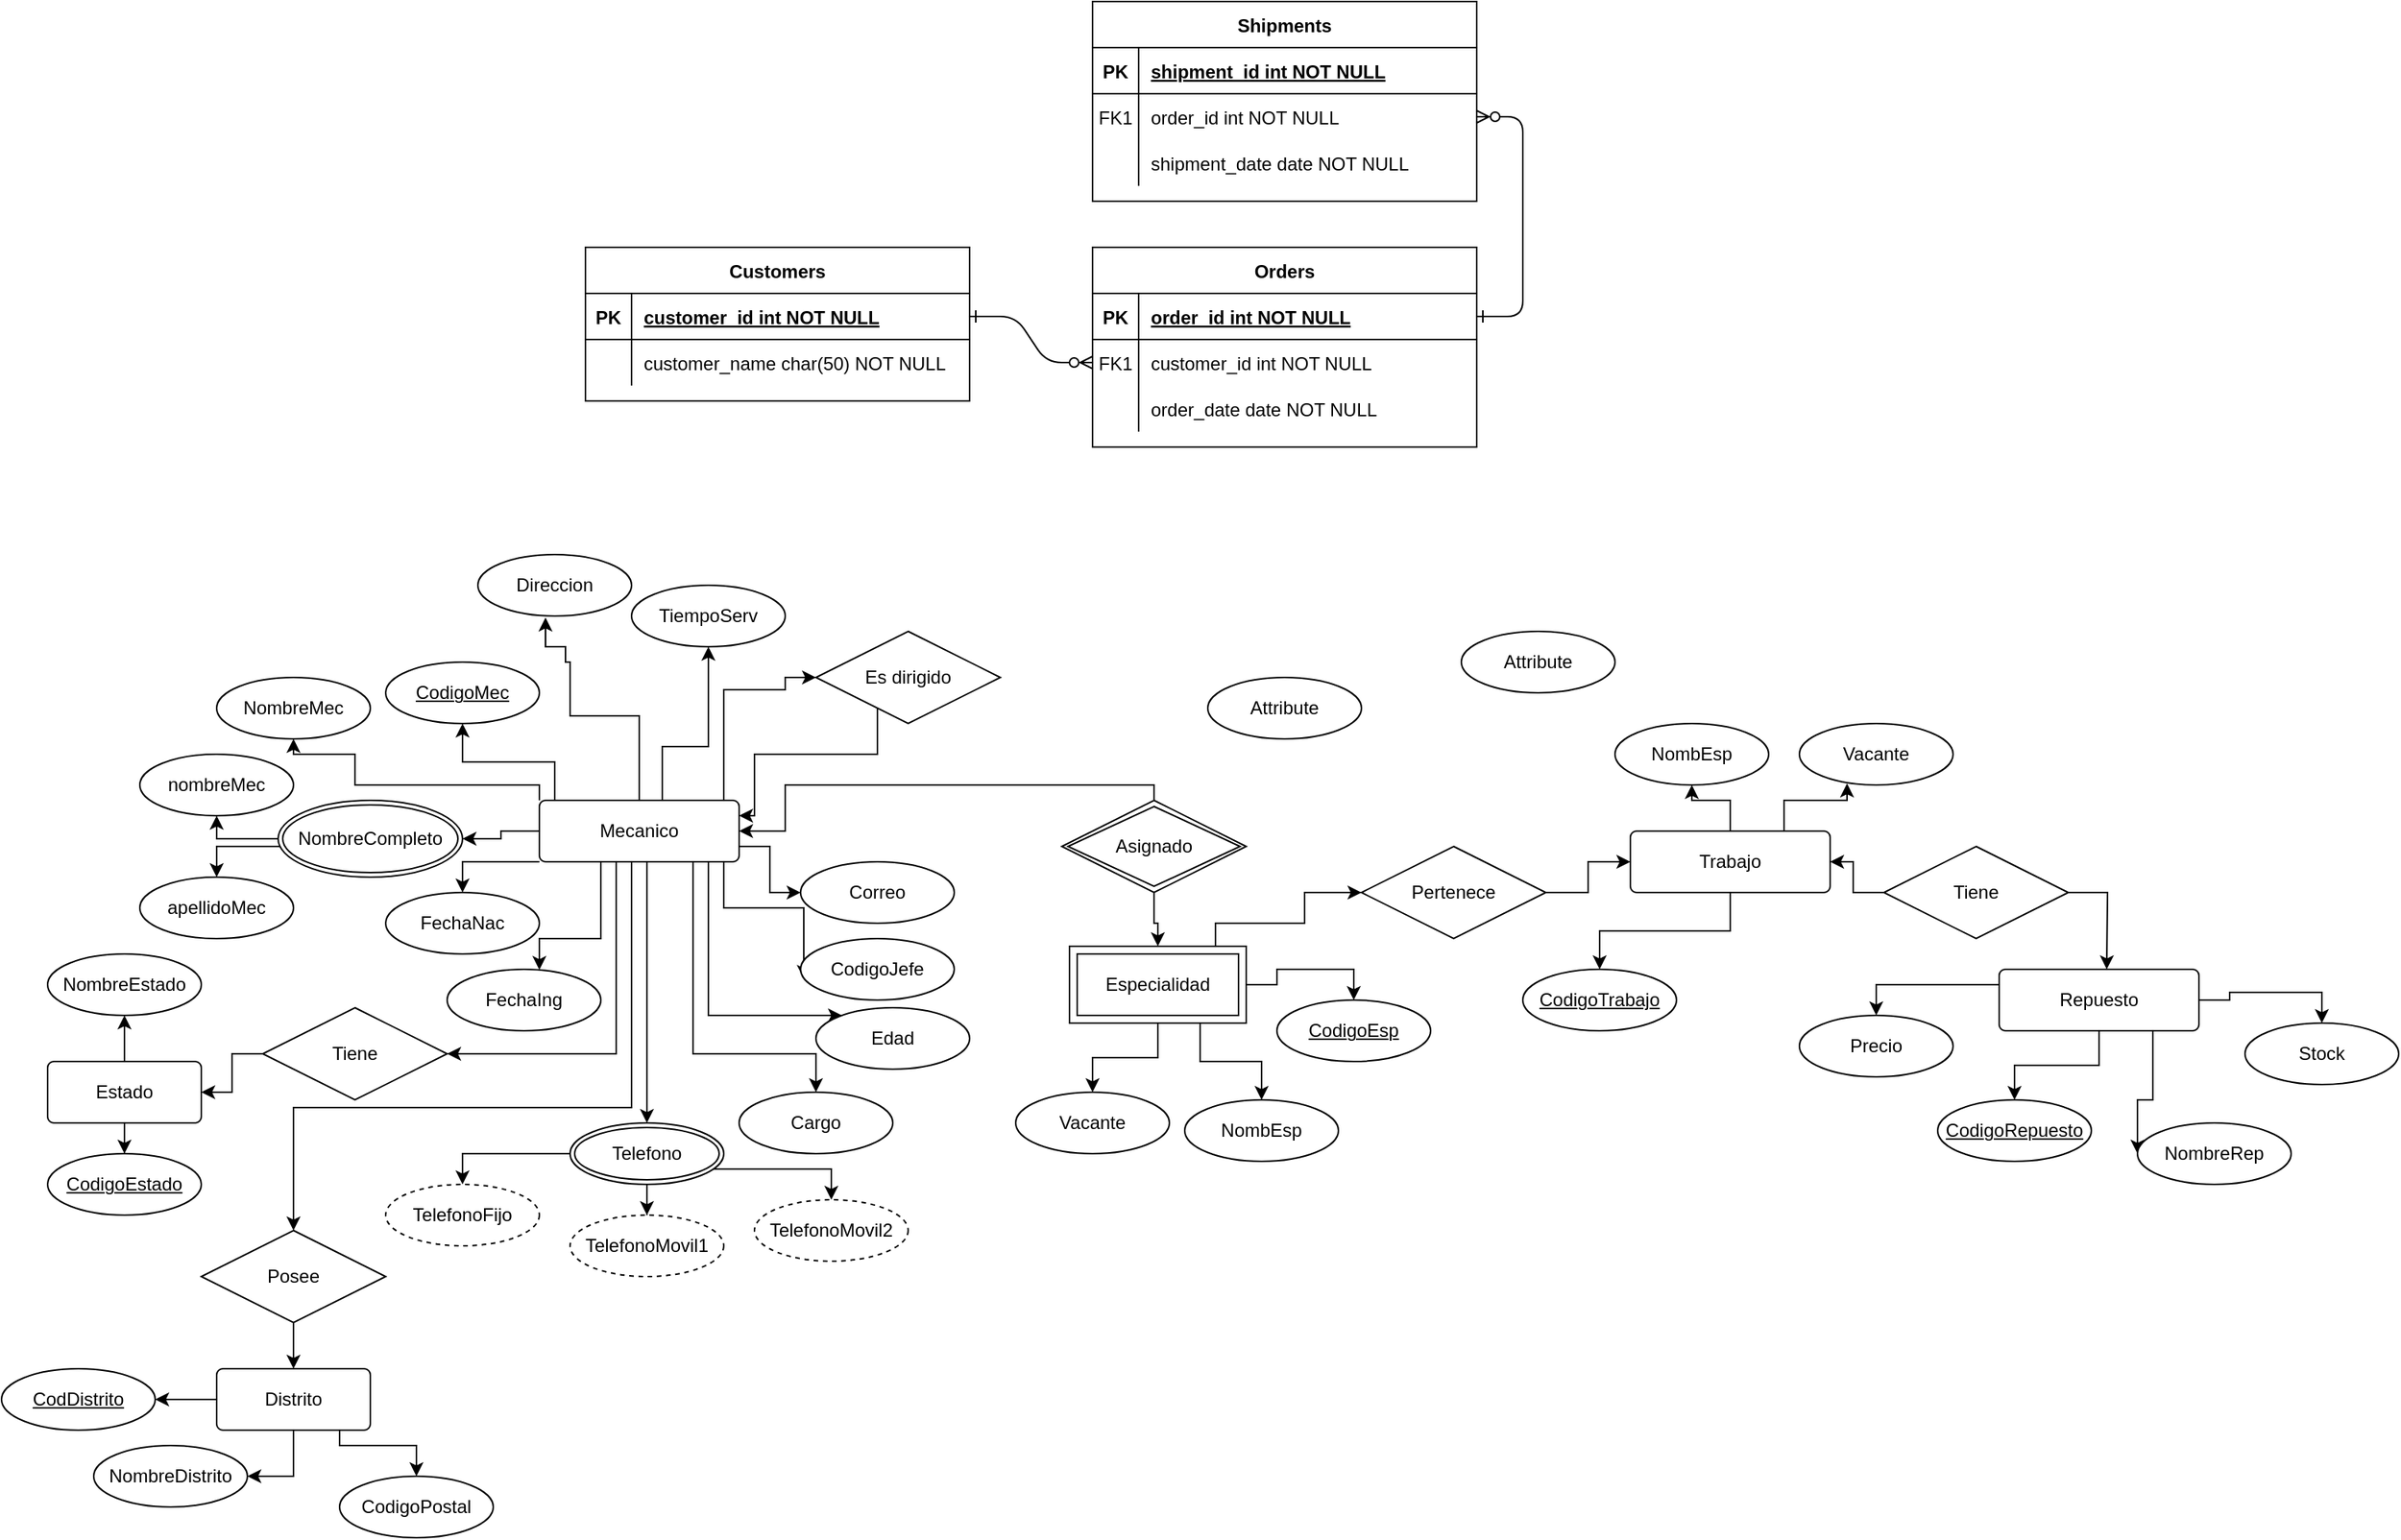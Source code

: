 <mxfile version="21.3.2" type="github">
  <diagram id="R2lEEEUBdFMjLlhIrx00" name="Page-1">
    <mxGraphModel dx="2284" dy="1922" grid="1" gridSize="10" guides="1" tooltips="1" connect="1" arrows="1" fold="1" page="1" pageScale="1" pageWidth="850" pageHeight="1100" math="0" shadow="0" extFonts="Permanent Marker^https://fonts.googleapis.com/css?family=Permanent+Marker">
      <root>
        <mxCell id="0" />
        <mxCell id="1" parent="0" />
        <mxCell id="C-vyLk0tnHw3VtMMgP7b-1" value="" style="edgeStyle=entityRelationEdgeStyle;endArrow=ERzeroToMany;startArrow=ERone;endFill=1;startFill=0;" parent="1" source="C-vyLk0tnHw3VtMMgP7b-24" target="C-vyLk0tnHw3VtMMgP7b-6" edge="1">
          <mxGeometry width="100" height="100" relative="1" as="geometry">
            <mxPoint x="340" y="720" as="sourcePoint" />
            <mxPoint x="440" y="620" as="targetPoint" />
          </mxGeometry>
        </mxCell>
        <mxCell id="C-vyLk0tnHw3VtMMgP7b-12" value="" style="edgeStyle=entityRelationEdgeStyle;endArrow=ERzeroToMany;startArrow=ERone;endFill=1;startFill=0;" parent="1" source="C-vyLk0tnHw3VtMMgP7b-3" target="C-vyLk0tnHw3VtMMgP7b-17" edge="1">
          <mxGeometry width="100" height="100" relative="1" as="geometry">
            <mxPoint x="400" y="180" as="sourcePoint" />
            <mxPoint x="460" y="205" as="targetPoint" />
          </mxGeometry>
        </mxCell>
        <mxCell id="C-vyLk0tnHw3VtMMgP7b-2" value="Orders" style="shape=table;startSize=30;container=1;collapsible=1;childLayout=tableLayout;fixedRows=1;rowLines=0;fontStyle=1;align=center;resizeLast=1;" parent="1" vertex="1">
          <mxGeometry x="450" y="120" width="250" height="130" as="geometry" />
        </mxCell>
        <mxCell id="C-vyLk0tnHw3VtMMgP7b-3" value="" style="shape=partialRectangle;collapsible=0;dropTarget=0;pointerEvents=0;fillColor=none;points=[[0,0.5],[1,0.5]];portConstraint=eastwest;top=0;left=0;right=0;bottom=1;" parent="C-vyLk0tnHw3VtMMgP7b-2" vertex="1">
          <mxGeometry y="30" width="250" height="30" as="geometry" />
        </mxCell>
        <mxCell id="C-vyLk0tnHw3VtMMgP7b-4" value="PK" style="shape=partialRectangle;overflow=hidden;connectable=0;fillColor=none;top=0;left=0;bottom=0;right=0;fontStyle=1;" parent="C-vyLk0tnHw3VtMMgP7b-3" vertex="1">
          <mxGeometry width="30" height="30" as="geometry" />
        </mxCell>
        <mxCell id="C-vyLk0tnHw3VtMMgP7b-5" value="order_id int NOT NULL " style="shape=partialRectangle;overflow=hidden;connectable=0;fillColor=none;top=0;left=0;bottom=0;right=0;align=left;spacingLeft=6;fontStyle=5;" parent="C-vyLk0tnHw3VtMMgP7b-3" vertex="1">
          <mxGeometry x="30" width="220" height="30" as="geometry" />
        </mxCell>
        <mxCell id="C-vyLk0tnHw3VtMMgP7b-6" value="" style="shape=partialRectangle;collapsible=0;dropTarget=0;pointerEvents=0;fillColor=none;points=[[0,0.5],[1,0.5]];portConstraint=eastwest;top=0;left=0;right=0;bottom=0;" parent="C-vyLk0tnHw3VtMMgP7b-2" vertex="1">
          <mxGeometry y="60" width="250" height="30" as="geometry" />
        </mxCell>
        <mxCell id="C-vyLk0tnHw3VtMMgP7b-7" value="FK1" style="shape=partialRectangle;overflow=hidden;connectable=0;fillColor=none;top=0;left=0;bottom=0;right=0;" parent="C-vyLk0tnHw3VtMMgP7b-6" vertex="1">
          <mxGeometry width="30" height="30" as="geometry" />
        </mxCell>
        <mxCell id="C-vyLk0tnHw3VtMMgP7b-8" value="customer_id int NOT NULL" style="shape=partialRectangle;overflow=hidden;connectable=0;fillColor=none;top=0;left=0;bottom=0;right=0;align=left;spacingLeft=6;" parent="C-vyLk0tnHw3VtMMgP7b-6" vertex="1">
          <mxGeometry x="30" width="220" height="30" as="geometry" />
        </mxCell>
        <mxCell id="C-vyLk0tnHw3VtMMgP7b-9" value="" style="shape=partialRectangle;collapsible=0;dropTarget=0;pointerEvents=0;fillColor=none;points=[[0,0.5],[1,0.5]];portConstraint=eastwest;top=0;left=0;right=0;bottom=0;" parent="C-vyLk0tnHw3VtMMgP7b-2" vertex="1">
          <mxGeometry y="90" width="250" height="30" as="geometry" />
        </mxCell>
        <mxCell id="C-vyLk0tnHw3VtMMgP7b-10" value="" style="shape=partialRectangle;overflow=hidden;connectable=0;fillColor=none;top=0;left=0;bottom=0;right=0;" parent="C-vyLk0tnHw3VtMMgP7b-9" vertex="1">
          <mxGeometry width="30" height="30" as="geometry" />
        </mxCell>
        <mxCell id="C-vyLk0tnHw3VtMMgP7b-11" value="order_date date NOT NULL" style="shape=partialRectangle;overflow=hidden;connectable=0;fillColor=none;top=0;left=0;bottom=0;right=0;align=left;spacingLeft=6;" parent="C-vyLk0tnHw3VtMMgP7b-9" vertex="1">
          <mxGeometry x="30" width="220" height="30" as="geometry" />
        </mxCell>
        <mxCell id="C-vyLk0tnHw3VtMMgP7b-13" value="Shipments" style="shape=table;startSize=30;container=1;collapsible=1;childLayout=tableLayout;fixedRows=1;rowLines=0;fontStyle=1;align=center;resizeLast=1;" parent="1" vertex="1">
          <mxGeometry x="450" y="-40" width="250" height="130" as="geometry" />
        </mxCell>
        <mxCell id="C-vyLk0tnHw3VtMMgP7b-14" value="" style="shape=partialRectangle;collapsible=0;dropTarget=0;pointerEvents=0;fillColor=none;points=[[0,0.5],[1,0.5]];portConstraint=eastwest;top=0;left=0;right=0;bottom=1;" parent="C-vyLk0tnHw3VtMMgP7b-13" vertex="1">
          <mxGeometry y="30" width="250" height="30" as="geometry" />
        </mxCell>
        <mxCell id="C-vyLk0tnHw3VtMMgP7b-15" value="PK" style="shape=partialRectangle;overflow=hidden;connectable=0;fillColor=none;top=0;left=0;bottom=0;right=0;fontStyle=1;" parent="C-vyLk0tnHw3VtMMgP7b-14" vertex="1">
          <mxGeometry width="30" height="30" as="geometry">
            <mxRectangle width="30" height="30" as="alternateBounds" />
          </mxGeometry>
        </mxCell>
        <mxCell id="C-vyLk0tnHw3VtMMgP7b-16" value="shipment_id int NOT NULL " style="shape=partialRectangle;overflow=hidden;connectable=0;fillColor=none;top=0;left=0;bottom=0;right=0;align=left;spacingLeft=6;fontStyle=5;" parent="C-vyLk0tnHw3VtMMgP7b-14" vertex="1">
          <mxGeometry x="30" width="220" height="30" as="geometry">
            <mxRectangle width="220" height="30" as="alternateBounds" />
          </mxGeometry>
        </mxCell>
        <mxCell id="C-vyLk0tnHw3VtMMgP7b-17" value="" style="shape=partialRectangle;collapsible=0;dropTarget=0;pointerEvents=0;fillColor=none;points=[[0,0.5],[1,0.5]];portConstraint=eastwest;top=0;left=0;right=0;bottom=0;" parent="C-vyLk0tnHw3VtMMgP7b-13" vertex="1">
          <mxGeometry y="60" width="250" height="30" as="geometry" />
        </mxCell>
        <mxCell id="C-vyLk0tnHw3VtMMgP7b-18" value="FK1" style="shape=partialRectangle;overflow=hidden;connectable=0;fillColor=none;top=0;left=0;bottom=0;right=0;" parent="C-vyLk0tnHw3VtMMgP7b-17" vertex="1">
          <mxGeometry width="30" height="30" as="geometry">
            <mxRectangle width="30" height="30" as="alternateBounds" />
          </mxGeometry>
        </mxCell>
        <mxCell id="C-vyLk0tnHw3VtMMgP7b-19" value="order_id int NOT NULL" style="shape=partialRectangle;overflow=hidden;connectable=0;fillColor=none;top=0;left=0;bottom=0;right=0;align=left;spacingLeft=6;" parent="C-vyLk0tnHw3VtMMgP7b-17" vertex="1">
          <mxGeometry x="30" width="220" height="30" as="geometry">
            <mxRectangle width="220" height="30" as="alternateBounds" />
          </mxGeometry>
        </mxCell>
        <mxCell id="C-vyLk0tnHw3VtMMgP7b-20" value="" style="shape=partialRectangle;collapsible=0;dropTarget=0;pointerEvents=0;fillColor=none;points=[[0,0.5],[1,0.5]];portConstraint=eastwest;top=0;left=0;right=0;bottom=0;" parent="C-vyLk0tnHw3VtMMgP7b-13" vertex="1">
          <mxGeometry y="90" width="250" height="30" as="geometry" />
        </mxCell>
        <mxCell id="C-vyLk0tnHw3VtMMgP7b-21" value="" style="shape=partialRectangle;overflow=hidden;connectable=0;fillColor=none;top=0;left=0;bottom=0;right=0;" parent="C-vyLk0tnHw3VtMMgP7b-20" vertex="1">
          <mxGeometry width="30" height="30" as="geometry">
            <mxRectangle width="30" height="30" as="alternateBounds" />
          </mxGeometry>
        </mxCell>
        <mxCell id="C-vyLk0tnHw3VtMMgP7b-22" value="shipment_date date NOT NULL" style="shape=partialRectangle;overflow=hidden;connectable=0;fillColor=none;top=0;left=0;bottom=0;right=0;align=left;spacingLeft=6;" parent="C-vyLk0tnHw3VtMMgP7b-20" vertex="1">
          <mxGeometry x="30" width="220" height="30" as="geometry">
            <mxRectangle width="220" height="30" as="alternateBounds" />
          </mxGeometry>
        </mxCell>
        <mxCell id="C-vyLk0tnHw3VtMMgP7b-23" value="Customers" style="shape=table;startSize=30;container=1;collapsible=1;childLayout=tableLayout;fixedRows=1;rowLines=0;fontStyle=1;align=center;resizeLast=1;" parent="1" vertex="1">
          <mxGeometry x="120" y="120" width="250" height="100" as="geometry" />
        </mxCell>
        <mxCell id="C-vyLk0tnHw3VtMMgP7b-24" value="" style="shape=partialRectangle;collapsible=0;dropTarget=0;pointerEvents=0;fillColor=none;points=[[0,0.5],[1,0.5]];portConstraint=eastwest;top=0;left=0;right=0;bottom=1;" parent="C-vyLk0tnHw3VtMMgP7b-23" vertex="1">
          <mxGeometry y="30" width="250" height="30" as="geometry" />
        </mxCell>
        <mxCell id="C-vyLk0tnHw3VtMMgP7b-25" value="PK" style="shape=partialRectangle;overflow=hidden;connectable=0;fillColor=none;top=0;left=0;bottom=0;right=0;fontStyle=1;" parent="C-vyLk0tnHw3VtMMgP7b-24" vertex="1">
          <mxGeometry width="30" height="30" as="geometry" />
        </mxCell>
        <mxCell id="C-vyLk0tnHw3VtMMgP7b-26" value="customer_id int NOT NULL " style="shape=partialRectangle;overflow=hidden;connectable=0;fillColor=none;top=0;left=0;bottom=0;right=0;align=left;spacingLeft=6;fontStyle=5;" parent="C-vyLk0tnHw3VtMMgP7b-24" vertex="1">
          <mxGeometry x="30" width="220" height="30" as="geometry" />
        </mxCell>
        <mxCell id="C-vyLk0tnHw3VtMMgP7b-27" value="" style="shape=partialRectangle;collapsible=0;dropTarget=0;pointerEvents=0;fillColor=none;points=[[0,0.5],[1,0.5]];portConstraint=eastwest;top=0;left=0;right=0;bottom=0;" parent="C-vyLk0tnHw3VtMMgP7b-23" vertex="1">
          <mxGeometry y="60" width="250" height="30" as="geometry" />
        </mxCell>
        <mxCell id="C-vyLk0tnHw3VtMMgP7b-28" value="" style="shape=partialRectangle;overflow=hidden;connectable=0;fillColor=none;top=0;left=0;bottom=0;right=0;" parent="C-vyLk0tnHw3VtMMgP7b-27" vertex="1">
          <mxGeometry width="30" height="30" as="geometry" />
        </mxCell>
        <mxCell id="C-vyLk0tnHw3VtMMgP7b-29" value="customer_name char(50) NOT NULL" style="shape=partialRectangle;overflow=hidden;connectable=0;fillColor=none;top=0;left=0;bottom=0;right=0;align=left;spacingLeft=6;" parent="C-vyLk0tnHw3VtMMgP7b-27" vertex="1">
          <mxGeometry x="30" width="220" height="30" as="geometry" />
        </mxCell>
        <mxCell id="M8MyPjT-8VXEiouBS-rW-5" style="edgeStyle=orthogonalEdgeStyle;rounded=0;orthogonalLoop=1;jettySize=auto;html=1;entryX=0.5;entryY=1;entryDx=0;entryDy=0;" edge="1" parent="1" source="M8MyPjT-8VXEiouBS-rW-1" target="M8MyPjT-8VXEiouBS-rW-3">
          <mxGeometry relative="1" as="geometry">
            <Array as="points">
              <mxPoint x="100" y="455" />
              <mxPoint x="40" y="455" />
            </Array>
          </mxGeometry>
        </mxCell>
        <mxCell id="M8MyPjT-8VXEiouBS-rW-6" style="edgeStyle=orthogonalEdgeStyle;rounded=0;orthogonalLoop=1;jettySize=auto;html=1;entryX=0.5;entryY=1;entryDx=0;entryDy=0;" edge="1" parent="1" source="M8MyPjT-8VXEiouBS-rW-1" target="M8MyPjT-8VXEiouBS-rW-2">
          <mxGeometry relative="1" as="geometry">
            <Array as="points">
              <mxPoint x="90" y="470" />
              <mxPoint x="-30" y="470" />
              <mxPoint x="-30" y="450" />
              <mxPoint x="-70" y="450" />
            </Array>
          </mxGeometry>
        </mxCell>
        <mxCell id="M8MyPjT-8VXEiouBS-rW-24" style="edgeStyle=orthogonalEdgeStyle;rounded=0;orthogonalLoop=1;jettySize=auto;html=1;entryX=1;entryY=0.5;entryDx=0;entryDy=0;" edge="1" parent="1" source="M8MyPjT-8VXEiouBS-rW-1" target="M8MyPjT-8VXEiouBS-rW-18">
          <mxGeometry relative="1" as="geometry" />
        </mxCell>
        <mxCell id="M8MyPjT-8VXEiouBS-rW-25" style="edgeStyle=orthogonalEdgeStyle;rounded=0;orthogonalLoop=1;jettySize=auto;html=1;entryX=0.5;entryY=0;entryDx=0;entryDy=0;" edge="1" parent="1" source="M8MyPjT-8VXEiouBS-rW-1" target="M8MyPjT-8VXEiouBS-rW-8">
          <mxGeometry relative="1" as="geometry">
            <Array as="points">
              <mxPoint x="40" y="520" />
            </Array>
          </mxGeometry>
        </mxCell>
        <mxCell id="M8MyPjT-8VXEiouBS-rW-33" style="edgeStyle=orthogonalEdgeStyle;rounded=0;orthogonalLoop=1;jettySize=auto;html=1;" edge="1" parent="1" source="M8MyPjT-8VXEiouBS-rW-1" target="M8MyPjT-8VXEiouBS-rW-26">
          <mxGeometry relative="1" as="geometry">
            <Array as="points">
              <mxPoint x="160" y="560" />
              <mxPoint x="160" y="560" />
            </Array>
          </mxGeometry>
        </mxCell>
        <mxCell id="M8MyPjT-8VXEiouBS-rW-34" style="edgeStyle=orthogonalEdgeStyle;rounded=0;orthogonalLoop=1;jettySize=auto;html=1;" edge="1" parent="1" source="M8MyPjT-8VXEiouBS-rW-1" target="M8MyPjT-8VXEiouBS-rW-9">
          <mxGeometry relative="1" as="geometry">
            <Array as="points">
              <mxPoint x="130" y="570" />
              <mxPoint x="90" y="570" />
            </Array>
          </mxGeometry>
        </mxCell>
        <mxCell id="M8MyPjT-8VXEiouBS-rW-35" style="edgeStyle=orthogonalEdgeStyle;rounded=0;orthogonalLoop=1;jettySize=auto;html=1;" edge="1" parent="1" source="M8MyPjT-8VXEiouBS-rW-1" target="M8MyPjT-8VXEiouBS-rW-11">
          <mxGeometry relative="1" as="geometry">
            <Array as="points">
              <mxPoint x="190" y="645" />
            </Array>
          </mxGeometry>
        </mxCell>
        <mxCell id="M8MyPjT-8VXEiouBS-rW-36" style="edgeStyle=orthogonalEdgeStyle;rounded=0;orthogonalLoop=1;jettySize=auto;html=1;entryX=0.44;entryY=1.025;entryDx=0;entryDy=0;entryPerimeter=0;" edge="1" parent="1" source="M8MyPjT-8VXEiouBS-rW-1" target="M8MyPjT-8VXEiouBS-rW-12">
          <mxGeometry relative="1" as="geometry">
            <mxPoint x="107" y="410" as="targetPoint" />
            <Array as="points">
              <mxPoint x="155" y="425" />
              <mxPoint x="110" y="425" />
              <mxPoint x="110" y="390" />
              <mxPoint x="107" y="390" />
              <mxPoint x="107" y="380" />
              <mxPoint x="94" y="380" />
            </Array>
          </mxGeometry>
        </mxCell>
        <mxCell id="M8MyPjT-8VXEiouBS-rW-37" style="edgeStyle=orthogonalEdgeStyle;rounded=0;orthogonalLoop=1;jettySize=auto;html=1;entryX=0;entryY=0.5;entryDx=0;entryDy=0;" edge="1" parent="1" source="M8MyPjT-8VXEiouBS-rW-1" target="M8MyPjT-8VXEiouBS-rW-17">
          <mxGeometry relative="1" as="geometry">
            <Array as="points">
              <mxPoint x="240" y="510" />
              <mxPoint x="240" y="540" />
            </Array>
          </mxGeometry>
        </mxCell>
        <mxCell id="M8MyPjT-8VXEiouBS-rW-38" style="edgeStyle=orthogonalEdgeStyle;rounded=0;orthogonalLoop=1;jettySize=auto;html=1;" edge="1" parent="1" source="M8MyPjT-8VXEiouBS-rW-1" target="M8MyPjT-8VXEiouBS-rW-13">
          <mxGeometry relative="1" as="geometry">
            <Array as="points">
              <mxPoint x="170" y="445" />
              <mxPoint x="200" y="445" />
            </Array>
          </mxGeometry>
        </mxCell>
        <mxCell id="M8MyPjT-8VXEiouBS-rW-39" style="edgeStyle=orthogonalEdgeStyle;rounded=0;orthogonalLoop=1;jettySize=auto;html=1;entryX=0.021;entryY=0.657;entryDx=0;entryDy=0;entryPerimeter=0;" edge="1" parent="1" source="M8MyPjT-8VXEiouBS-rW-1" target="M8MyPjT-8VXEiouBS-rW-14">
          <mxGeometry relative="1" as="geometry">
            <Array as="points">
              <mxPoint x="210" y="550" />
              <mxPoint x="262" y="550" />
            </Array>
          </mxGeometry>
        </mxCell>
        <mxCell id="M8MyPjT-8VXEiouBS-rW-40" style="edgeStyle=orthogonalEdgeStyle;rounded=0;orthogonalLoop=1;jettySize=auto;html=1;" edge="1" parent="1" source="M8MyPjT-8VXEiouBS-rW-1" target="M8MyPjT-8VXEiouBS-rW-10">
          <mxGeometry relative="1" as="geometry">
            <Array as="points">
              <mxPoint x="200" y="620" />
            </Array>
          </mxGeometry>
        </mxCell>
        <mxCell id="M8MyPjT-8VXEiouBS-rW-42" style="edgeStyle=orthogonalEdgeStyle;rounded=0;orthogonalLoop=1;jettySize=auto;html=1;entryX=1;entryY=0.5;entryDx=0;entryDy=0;" edge="1" parent="1" source="M8MyPjT-8VXEiouBS-rW-1" target="M8MyPjT-8VXEiouBS-rW-49">
          <mxGeometry relative="1" as="geometry">
            <mxPoint x="10" y="645" as="targetPoint" />
            <Array as="points">
              <mxPoint x="140" y="645" />
            </Array>
          </mxGeometry>
        </mxCell>
        <mxCell id="M8MyPjT-8VXEiouBS-rW-51" style="edgeStyle=orthogonalEdgeStyle;rounded=0;orthogonalLoop=1;jettySize=auto;html=1;" edge="1" parent="1" source="M8MyPjT-8VXEiouBS-rW-1" target="M8MyPjT-8VXEiouBS-rW-50">
          <mxGeometry relative="1" as="geometry">
            <Array as="points">
              <mxPoint x="150" y="680" />
              <mxPoint x="-70" y="680" />
            </Array>
          </mxGeometry>
        </mxCell>
        <mxCell id="M8MyPjT-8VXEiouBS-rW-61" style="edgeStyle=orthogonalEdgeStyle;rounded=0;orthogonalLoop=1;jettySize=auto;html=1;entryX=0;entryY=0.5;entryDx=0;entryDy=0;" edge="1" parent="1" source="M8MyPjT-8VXEiouBS-rW-1" target="M8MyPjT-8VXEiouBS-rW-60">
          <mxGeometry relative="1" as="geometry">
            <Array as="points">
              <mxPoint x="210" y="408" />
              <mxPoint x="250" y="408" />
            </Array>
          </mxGeometry>
        </mxCell>
        <mxCell id="M8MyPjT-8VXEiouBS-rW-1" value="Mecanico" style="rounded=1;arcSize=10;whiteSpace=wrap;html=1;align=center;" vertex="1" parent="1">
          <mxGeometry x="90" y="480" width="130" height="40" as="geometry" />
        </mxCell>
        <mxCell id="M8MyPjT-8VXEiouBS-rW-2" value="NombreMec" style="ellipse;whiteSpace=wrap;html=1;align=center;" vertex="1" parent="1">
          <mxGeometry x="-120" y="400" width="100" height="40" as="geometry" />
        </mxCell>
        <mxCell id="M8MyPjT-8VXEiouBS-rW-3" value="CodigoMec" style="ellipse;whiteSpace=wrap;html=1;align=center;fontStyle=4;" vertex="1" parent="1">
          <mxGeometry x="-10" y="390" width="100" height="40" as="geometry" />
        </mxCell>
        <mxCell id="M8MyPjT-8VXEiouBS-rW-7" value="nombreMec" style="ellipse;whiteSpace=wrap;html=1;align=center;" vertex="1" parent="1">
          <mxGeometry x="-170" y="450" width="100" height="40" as="geometry" />
        </mxCell>
        <mxCell id="M8MyPjT-8VXEiouBS-rW-8" value="FechaNac" style="ellipse;whiteSpace=wrap;html=1;align=center;" vertex="1" parent="1">
          <mxGeometry x="-10" y="540" width="100" height="40" as="geometry" />
        </mxCell>
        <mxCell id="M8MyPjT-8VXEiouBS-rW-9" value="FechaIng" style="ellipse;whiteSpace=wrap;html=1;align=center;" vertex="1" parent="1">
          <mxGeometry x="30" y="590" width="100" height="40" as="geometry" />
        </mxCell>
        <mxCell id="M8MyPjT-8VXEiouBS-rW-10" value="Edad" style="ellipse;whiteSpace=wrap;html=1;align=center;" vertex="1" parent="1">
          <mxGeometry x="270" y="615" width="100" height="40" as="geometry" />
        </mxCell>
        <mxCell id="M8MyPjT-8VXEiouBS-rW-11" value="Cargo" style="ellipse;whiteSpace=wrap;html=1;align=center;" vertex="1" parent="1">
          <mxGeometry x="220" y="670" width="100" height="40" as="geometry" />
        </mxCell>
        <mxCell id="M8MyPjT-8VXEiouBS-rW-12" value="Direccion" style="ellipse;whiteSpace=wrap;html=1;align=center;" vertex="1" parent="1">
          <mxGeometry x="50" y="320" width="100" height="40" as="geometry" />
        </mxCell>
        <mxCell id="M8MyPjT-8VXEiouBS-rW-13" value="TiempoServ" style="ellipse;whiteSpace=wrap;html=1;align=center;" vertex="1" parent="1">
          <mxGeometry x="150" y="340" width="100" height="40" as="geometry" />
        </mxCell>
        <mxCell id="M8MyPjT-8VXEiouBS-rW-14" value="CodigoJefe" style="ellipse;whiteSpace=wrap;html=1;align=center;" vertex="1" parent="1">
          <mxGeometry x="260" y="570" width="100" height="40" as="geometry" />
        </mxCell>
        <mxCell id="M8MyPjT-8VXEiouBS-rW-15" value="Attribute" style="ellipse;whiteSpace=wrap;html=1;align=center;" vertex="1" parent="1">
          <mxGeometry x="690" y="370" width="100" height="40" as="geometry" />
        </mxCell>
        <mxCell id="M8MyPjT-8VXEiouBS-rW-16" value="Attribute" style="ellipse;whiteSpace=wrap;html=1;align=center;" vertex="1" parent="1">
          <mxGeometry x="525" y="400" width="100" height="40" as="geometry" />
        </mxCell>
        <mxCell id="M8MyPjT-8VXEiouBS-rW-17" value="Correo" style="ellipse;whiteSpace=wrap;html=1;align=center;" vertex="1" parent="1">
          <mxGeometry x="260" y="520" width="100" height="40" as="geometry" />
        </mxCell>
        <mxCell id="M8MyPjT-8VXEiouBS-rW-20" style="edgeStyle=orthogonalEdgeStyle;rounded=0;orthogonalLoop=1;jettySize=auto;html=1;entryX=0.5;entryY=1;entryDx=0;entryDy=0;" edge="1" parent="1" source="M8MyPjT-8VXEiouBS-rW-18" target="M8MyPjT-8VXEiouBS-rW-7">
          <mxGeometry relative="1" as="geometry">
            <Array as="points">
              <mxPoint x="-120" y="505" />
            </Array>
          </mxGeometry>
        </mxCell>
        <mxCell id="M8MyPjT-8VXEiouBS-rW-21" style="edgeStyle=orthogonalEdgeStyle;rounded=0;orthogonalLoop=1;jettySize=auto;html=1;entryX=0.5;entryY=0;entryDx=0;entryDy=0;" edge="1" parent="1" source="M8MyPjT-8VXEiouBS-rW-18" target="M8MyPjT-8VXEiouBS-rW-19">
          <mxGeometry relative="1" as="geometry">
            <Array as="points">
              <mxPoint x="-120" y="510" />
            </Array>
          </mxGeometry>
        </mxCell>
        <mxCell id="M8MyPjT-8VXEiouBS-rW-18" value="NombreCompleto" style="ellipse;shape=doubleEllipse;margin=3;whiteSpace=wrap;html=1;align=center;" vertex="1" parent="1">
          <mxGeometry x="-80" y="480" width="120" height="50" as="geometry" />
        </mxCell>
        <mxCell id="M8MyPjT-8VXEiouBS-rW-19" value="apellidoMec" style="ellipse;whiteSpace=wrap;html=1;align=center;" vertex="1" parent="1">
          <mxGeometry x="-170" y="530" width="100" height="40" as="geometry" />
        </mxCell>
        <mxCell id="M8MyPjT-8VXEiouBS-rW-30" style="edgeStyle=orthogonalEdgeStyle;rounded=0;orthogonalLoop=1;jettySize=auto;html=1;entryX=0.5;entryY=0;entryDx=0;entryDy=0;" edge="1" parent="1" source="M8MyPjT-8VXEiouBS-rW-26" target="M8MyPjT-8VXEiouBS-rW-27">
          <mxGeometry relative="1" as="geometry" />
        </mxCell>
        <mxCell id="M8MyPjT-8VXEiouBS-rW-31" style="edgeStyle=orthogonalEdgeStyle;rounded=0;orthogonalLoop=1;jettySize=auto;html=1;" edge="1" parent="1" source="M8MyPjT-8VXEiouBS-rW-26" target="M8MyPjT-8VXEiouBS-rW-28">
          <mxGeometry relative="1" as="geometry" />
        </mxCell>
        <mxCell id="M8MyPjT-8VXEiouBS-rW-32" style="edgeStyle=orthogonalEdgeStyle;rounded=0;orthogonalLoop=1;jettySize=auto;html=1;" edge="1" parent="1" source="M8MyPjT-8VXEiouBS-rW-26" target="M8MyPjT-8VXEiouBS-rW-29">
          <mxGeometry relative="1" as="geometry">
            <Array as="points">
              <mxPoint x="280" y="720" />
            </Array>
          </mxGeometry>
        </mxCell>
        <mxCell id="M8MyPjT-8VXEiouBS-rW-26" value="Telefono" style="ellipse;shape=doubleEllipse;margin=3;whiteSpace=wrap;html=1;align=center;" vertex="1" parent="1">
          <mxGeometry x="110" y="690" width="100" height="40" as="geometry" />
        </mxCell>
        <mxCell id="M8MyPjT-8VXEiouBS-rW-27" value="TelefonoFijo" style="ellipse;whiteSpace=wrap;html=1;align=center;dashed=1;" vertex="1" parent="1">
          <mxGeometry x="-10" y="730" width="100" height="40" as="geometry" />
        </mxCell>
        <mxCell id="M8MyPjT-8VXEiouBS-rW-28" value="TelefonoMovil1" style="ellipse;whiteSpace=wrap;html=1;align=center;dashed=1;" vertex="1" parent="1">
          <mxGeometry x="110" y="750" width="100" height="40" as="geometry" />
        </mxCell>
        <mxCell id="M8MyPjT-8VXEiouBS-rW-29" value="TelefonoMovil2" style="ellipse;whiteSpace=wrap;html=1;align=center;dashed=1;" vertex="1" parent="1">
          <mxGeometry x="230" y="740" width="100" height="40" as="geometry" />
        </mxCell>
        <mxCell id="M8MyPjT-8VXEiouBS-rW-46" style="edgeStyle=orthogonalEdgeStyle;rounded=0;orthogonalLoop=1;jettySize=auto;html=1;exitX=0;exitY=0.5;exitDx=0;exitDy=0;" edge="1" parent="1" source="M8MyPjT-8VXEiouBS-rW-49" target="M8MyPjT-8VXEiouBS-rW-43">
          <mxGeometry relative="1" as="geometry">
            <mxPoint x="-80" y="645" as="sourcePoint" />
          </mxGeometry>
        </mxCell>
        <mxCell id="M8MyPjT-8VXEiouBS-rW-45" style="edgeStyle=orthogonalEdgeStyle;rounded=0;orthogonalLoop=1;jettySize=auto;html=1;" edge="1" parent="1" source="M8MyPjT-8VXEiouBS-rW-43" target="M8MyPjT-8VXEiouBS-rW-44">
          <mxGeometry relative="1" as="geometry" />
        </mxCell>
        <mxCell id="M8MyPjT-8VXEiouBS-rW-48" style="edgeStyle=orthogonalEdgeStyle;rounded=0;orthogonalLoop=1;jettySize=auto;html=1;" edge="1" parent="1" source="M8MyPjT-8VXEiouBS-rW-43" target="M8MyPjT-8VXEiouBS-rW-47">
          <mxGeometry relative="1" as="geometry" />
        </mxCell>
        <mxCell id="M8MyPjT-8VXEiouBS-rW-43" value="Estado" style="rounded=1;arcSize=10;whiteSpace=wrap;html=1;align=center;" vertex="1" parent="1">
          <mxGeometry x="-230" y="650" width="100" height="40" as="geometry" />
        </mxCell>
        <mxCell id="M8MyPjT-8VXEiouBS-rW-44" value="CodigoEstado" style="ellipse;whiteSpace=wrap;html=1;align=center;fontStyle=4;" vertex="1" parent="1">
          <mxGeometry x="-230" y="710" width="100" height="40" as="geometry" />
        </mxCell>
        <mxCell id="M8MyPjT-8VXEiouBS-rW-47" value="NombreEstado" style="ellipse;whiteSpace=wrap;html=1;align=center;" vertex="1" parent="1">
          <mxGeometry x="-230" y="580" width="100" height="40" as="geometry" />
        </mxCell>
        <mxCell id="M8MyPjT-8VXEiouBS-rW-49" value="Tiene" style="shape=rhombus;perimeter=rhombusPerimeter;whiteSpace=wrap;html=1;align=center;" vertex="1" parent="1">
          <mxGeometry x="-90" y="615" width="120" height="60" as="geometry" />
        </mxCell>
        <mxCell id="M8MyPjT-8VXEiouBS-rW-53" style="edgeStyle=orthogonalEdgeStyle;rounded=0;orthogonalLoop=1;jettySize=auto;html=1;" edge="1" parent="1" source="M8MyPjT-8VXEiouBS-rW-50" target="M8MyPjT-8VXEiouBS-rW-52">
          <mxGeometry relative="1" as="geometry" />
        </mxCell>
        <mxCell id="M8MyPjT-8VXEiouBS-rW-50" value="Posee" style="shape=rhombus;perimeter=rhombusPerimeter;whiteSpace=wrap;html=1;align=center;" vertex="1" parent="1">
          <mxGeometry x="-130" y="760" width="120" height="60" as="geometry" />
        </mxCell>
        <mxCell id="M8MyPjT-8VXEiouBS-rW-57" style="edgeStyle=orthogonalEdgeStyle;rounded=0;orthogonalLoop=1;jettySize=auto;html=1;" edge="1" parent="1" source="M8MyPjT-8VXEiouBS-rW-52" target="M8MyPjT-8VXEiouBS-rW-54">
          <mxGeometry relative="1" as="geometry" />
        </mxCell>
        <mxCell id="M8MyPjT-8VXEiouBS-rW-58" style="edgeStyle=orthogonalEdgeStyle;rounded=0;orthogonalLoop=1;jettySize=auto;html=1;entryX=1;entryY=0.5;entryDx=0;entryDy=0;" edge="1" parent="1" source="M8MyPjT-8VXEiouBS-rW-52" target="M8MyPjT-8VXEiouBS-rW-55">
          <mxGeometry relative="1" as="geometry" />
        </mxCell>
        <mxCell id="M8MyPjT-8VXEiouBS-rW-59" style="edgeStyle=orthogonalEdgeStyle;rounded=0;orthogonalLoop=1;jettySize=auto;html=1;entryX=0.5;entryY=0;entryDx=0;entryDy=0;" edge="1" parent="1" source="M8MyPjT-8VXEiouBS-rW-52" target="M8MyPjT-8VXEiouBS-rW-56">
          <mxGeometry relative="1" as="geometry">
            <Array as="points">
              <mxPoint x="-40" y="900" />
              <mxPoint x="10" y="900" />
            </Array>
          </mxGeometry>
        </mxCell>
        <mxCell id="M8MyPjT-8VXEiouBS-rW-52" value="Distrito" style="rounded=1;arcSize=10;whiteSpace=wrap;html=1;align=center;" vertex="1" parent="1">
          <mxGeometry x="-120" y="850" width="100" height="40" as="geometry" />
        </mxCell>
        <mxCell id="M8MyPjT-8VXEiouBS-rW-54" value="CodDistrito" style="ellipse;whiteSpace=wrap;html=1;align=center;fontStyle=4;" vertex="1" parent="1">
          <mxGeometry x="-260" y="850" width="100" height="40" as="geometry" />
        </mxCell>
        <mxCell id="M8MyPjT-8VXEiouBS-rW-55" value="NombreDistrito" style="ellipse;whiteSpace=wrap;html=1;align=center;" vertex="1" parent="1">
          <mxGeometry x="-200" y="900" width="100" height="40" as="geometry" />
        </mxCell>
        <mxCell id="M8MyPjT-8VXEiouBS-rW-56" value="CodigoPostal" style="ellipse;whiteSpace=wrap;html=1;align=center;" vertex="1" parent="1">
          <mxGeometry x="-40" y="920" width="100" height="40" as="geometry" />
        </mxCell>
        <mxCell id="M8MyPjT-8VXEiouBS-rW-63" style="edgeStyle=orthogonalEdgeStyle;rounded=0;orthogonalLoop=1;jettySize=auto;html=1;" edge="1" parent="1" source="M8MyPjT-8VXEiouBS-rW-60" target="M8MyPjT-8VXEiouBS-rW-1">
          <mxGeometry relative="1" as="geometry">
            <mxPoint x="240" y="460" as="targetPoint" />
            <Array as="points">
              <mxPoint x="310" y="450" />
              <mxPoint x="230" y="450" />
              <mxPoint x="230" y="490" />
            </Array>
          </mxGeometry>
        </mxCell>
        <mxCell id="M8MyPjT-8VXEiouBS-rW-60" value="Es dirigido" style="shape=rhombus;perimeter=rhombusPerimeter;whiteSpace=wrap;html=1;align=center;" vertex="1" parent="1">
          <mxGeometry x="270" y="370" width="120" height="60" as="geometry" />
        </mxCell>
        <mxCell id="M8MyPjT-8VXEiouBS-rW-65" style="edgeStyle=orthogonalEdgeStyle;rounded=0;orthogonalLoop=1;jettySize=auto;html=1;entryX=1;entryY=0.5;entryDx=0;entryDy=0;exitX=0.5;exitY=0;exitDx=0;exitDy=0;" edge="1" parent="1" source="M8MyPjT-8VXEiouBS-rW-64" target="M8MyPjT-8VXEiouBS-rW-1">
          <mxGeometry relative="1" as="geometry">
            <Array as="points">
              <mxPoint x="490" y="470" />
              <mxPoint x="250" y="470" />
              <mxPoint x="250" y="500" />
            </Array>
          </mxGeometry>
        </mxCell>
        <mxCell id="M8MyPjT-8VXEiouBS-rW-70" style="edgeStyle=orthogonalEdgeStyle;rounded=0;orthogonalLoop=1;jettySize=auto;html=1;" edge="1" parent="1" source="M8MyPjT-8VXEiouBS-rW-64" target="M8MyPjT-8VXEiouBS-rW-68">
          <mxGeometry relative="1" as="geometry" />
        </mxCell>
        <mxCell id="M8MyPjT-8VXEiouBS-rW-64" value="Asignado" style="shape=rhombus;double=1;perimeter=rhombusPerimeter;whiteSpace=wrap;html=1;align=center;" vertex="1" parent="1">
          <mxGeometry x="430" y="480" width="120" height="60" as="geometry" />
        </mxCell>
        <mxCell id="M8MyPjT-8VXEiouBS-rW-74" style="edgeStyle=orthogonalEdgeStyle;rounded=0;orthogonalLoop=1;jettySize=auto;html=1;" edge="1" parent="1" source="M8MyPjT-8VXEiouBS-rW-68" target="M8MyPjT-8VXEiouBS-rW-71">
          <mxGeometry relative="1" as="geometry" />
        </mxCell>
        <mxCell id="M8MyPjT-8VXEiouBS-rW-75" style="edgeStyle=orthogonalEdgeStyle;rounded=0;orthogonalLoop=1;jettySize=auto;html=1;" edge="1" parent="1" source="M8MyPjT-8VXEiouBS-rW-68" target="M8MyPjT-8VXEiouBS-rW-72">
          <mxGeometry relative="1" as="geometry">
            <Array as="points">
              <mxPoint x="520" y="650" />
              <mxPoint x="560" y="650" />
            </Array>
          </mxGeometry>
        </mxCell>
        <mxCell id="M8MyPjT-8VXEiouBS-rW-76" style="edgeStyle=orthogonalEdgeStyle;rounded=0;orthogonalLoop=1;jettySize=auto;html=1;entryX=0.5;entryY=0;entryDx=0;entryDy=0;" edge="1" parent="1" source="M8MyPjT-8VXEiouBS-rW-68" target="M8MyPjT-8VXEiouBS-rW-73">
          <mxGeometry relative="1" as="geometry" />
        </mxCell>
        <mxCell id="M8MyPjT-8VXEiouBS-rW-79" style="edgeStyle=orthogonalEdgeStyle;rounded=0;orthogonalLoop=1;jettySize=auto;html=1;entryX=0;entryY=0.5;entryDx=0;entryDy=0;" edge="1" parent="1" source="M8MyPjT-8VXEiouBS-rW-68" target="M8MyPjT-8VXEiouBS-rW-78">
          <mxGeometry relative="1" as="geometry">
            <Array as="points">
              <mxPoint x="530" y="560" />
              <mxPoint x="588" y="560" />
              <mxPoint x="588" y="540" />
            </Array>
          </mxGeometry>
        </mxCell>
        <mxCell id="M8MyPjT-8VXEiouBS-rW-68" value="Especialidad" style="shape=ext;margin=3;double=1;whiteSpace=wrap;html=1;align=center;" vertex="1" parent="1">
          <mxGeometry x="435" y="575" width="115" height="50" as="geometry" />
        </mxCell>
        <mxCell id="M8MyPjT-8VXEiouBS-rW-71" value="Vacante" style="ellipse;whiteSpace=wrap;html=1;align=center;" vertex="1" parent="1">
          <mxGeometry x="400" y="670" width="100" height="40" as="geometry" />
        </mxCell>
        <mxCell id="M8MyPjT-8VXEiouBS-rW-72" value="NombEsp" style="ellipse;whiteSpace=wrap;html=1;align=center;" vertex="1" parent="1">
          <mxGeometry x="510" y="675" width="100" height="40" as="geometry" />
        </mxCell>
        <mxCell id="M8MyPjT-8VXEiouBS-rW-73" value="CodigoEsp" style="ellipse;whiteSpace=wrap;html=1;align=center;fontStyle=4;" vertex="1" parent="1">
          <mxGeometry x="570" y="610" width="100" height="40" as="geometry" />
        </mxCell>
        <mxCell id="M8MyPjT-8VXEiouBS-rW-85" style="edgeStyle=orthogonalEdgeStyle;rounded=0;orthogonalLoop=1;jettySize=auto;html=1;entryX=0.5;entryY=1;entryDx=0;entryDy=0;" edge="1" parent="1" source="M8MyPjT-8VXEiouBS-rW-77" target="M8MyPjT-8VXEiouBS-rW-82">
          <mxGeometry relative="1" as="geometry" />
        </mxCell>
        <mxCell id="M8MyPjT-8VXEiouBS-rW-86" style="edgeStyle=orthogonalEdgeStyle;rounded=0;orthogonalLoop=1;jettySize=auto;html=1;entryX=0.31;entryY=0.975;entryDx=0;entryDy=0;entryPerimeter=0;" edge="1" parent="1" source="M8MyPjT-8VXEiouBS-rW-77" target="M8MyPjT-8VXEiouBS-rW-83">
          <mxGeometry relative="1" as="geometry">
            <Array as="points">
              <mxPoint x="900" y="480" />
              <mxPoint x="941" y="480" />
            </Array>
          </mxGeometry>
        </mxCell>
        <mxCell id="M8MyPjT-8VXEiouBS-rW-87" style="edgeStyle=orthogonalEdgeStyle;rounded=0;orthogonalLoop=1;jettySize=auto;html=1;" edge="1" parent="1" source="M8MyPjT-8VXEiouBS-rW-77" target="M8MyPjT-8VXEiouBS-rW-81">
          <mxGeometry relative="1" as="geometry" />
        </mxCell>
        <mxCell id="M8MyPjT-8VXEiouBS-rW-77" value="Trabajo" style="rounded=1;arcSize=10;whiteSpace=wrap;html=1;align=center;" vertex="1" parent="1">
          <mxGeometry x="800" y="500" width="130" height="40" as="geometry" />
        </mxCell>
        <mxCell id="M8MyPjT-8VXEiouBS-rW-80" style="edgeStyle=orthogonalEdgeStyle;rounded=0;orthogonalLoop=1;jettySize=auto;html=1;entryX=0;entryY=0.5;entryDx=0;entryDy=0;" edge="1" parent="1" source="M8MyPjT-8VXEiouBS-rW-78" target="M8MyPjT-8VXEiouBS-rW-77">
          <mxGeometry relative="1" as="geometry" />
        </mxCell>
        <mxCell id="M8MyPjT-8VXEiouBS-rW-78" value="Pertenece" style="shape=rhombus;perimeter=rhombusPerimeter;whiteSpace=wrap;html=1;align=center;" vertex="1" parent="1">
          <mxGeometry x="625" y="510" width="120" height="60" as="geometry" />
        </mxCell>
        <mxCell id="M8MyPjT-8VXEiouBS-rW-81" value="CodigoTrabajo" style="ellipse;whiteSpace=wrap;html=1;align=center;fontStyle=4;" vertex="1" parent="1">
          <mxGeometry x="730" y="590" width="100" height="40" as="geometry" />
        </mxCell>
        <mxCell id="M8MyPjT-8VXEiouBS-rW-82" value="NombEsp" style="ellipse;whiteSpace=wrap;html=1;align=center;" vertex="1" parent="1">
          <mxGeometry x="790" y="430" width="100" height="40" as="geometry" />
        </mxCell>
        <mxCell id="M8MyPjT-8VXEiouBS-rW-83" value="Vacante" style="ellipse;whiteSpace=wrap;html=1;align=center;" vertex="1" parent="1">
          <mxGeometry x="910" y="430" width="100" height="40" as="geometry" />
        </mxCell>
        <mxCell id="M8MyPjT-8VXEiouBS-rW-84" value="CodigoRepuesto" style="ellipse;whiteSpace=wrap;html=1;align=center;fontStyle=4;" vertex="1" parent="1">
          <mxGeometry x="1000" y="675" width="100" height="40" as="geometry" />
        </mxCell>
        <mxCell id="M8MyPjT-8VXEiouBS-rW-90" style="edgeStyle=orthogonalEdgeStyle;rounded=0;orthogonalLoop=1;jettySize=auto;html=1;entryX=1;entryY=0.5;entryDx=0;entryDy=0;" edge="1" parent="1" source="M8MyPjT-8VXEiouBS-rW-89" target="M8MyPjT-8VXEiouBS-rW-77">
          <mxGeometry relative="1" as="geometry" />
        </mxCell>
        <mxCell id="M8MyPjT-8VXEiouBS-rW-99" style="edgeStyle=orthogonalEdgeStyle;rounded=0;orthogonalLoop=1;jettySize=auto;html=1;" edge="1" parent="1" source="M8MyPjT-8VXEiouBS-rW-89">
          <mxGeometry relative="1" as="geometry">
            <mxPoint x="1110" y="590" as="targetPoint" />
          </mxGeometry>
        </mxCell>
        <mxCell id="M8MyPjT-8VXEiouBS-rW-89" value="Tiene" style="shape=rhombus;perimeter=rhombusPerimeter;whiteSpace=wrap;html=1;align=center;" vertex="1" parent="1">
          <mxGeometry x="965" y="510" width="120" height="60" as="geometry" />
        </mxCell>
        <mxCell id="M8MyPjT-8VXEiouBS-rW-92" style="edgeStyle=orthogonalEdgeStyle;rounded=0;orthogonalLoop=1;jettySize=auto;html=1;" edge="1" parent="1" source="M8MyPjT-8VXEiouBS-rW-91" target="M8MyPjT-8VXEiouBS-rW-84">
          <mxGeometry relative="1" as="geometry" />
        </mxCell>
        <mxCell id="M8MyPjT-8VXEiouBS-rW-96" style="edgeStyle=orthogonalEdgeStyle;rounded=0;orthogonalLoop=1;jettySize=auto;html=1;entryX=0.5;entryY=0;entryDx=0;entryDy=0;" edge="1" parent="1" source="M8MyPjT-8VXEiouBS-rW-91" target="M8MyPjT-8VXEiouBS-rW-94">
          <mxGeometry relative="1" as="geometry">
            <Array as="points">
              <mxPoint x="960" y="600" />
            </Array>
          </mxGeometry>
        </mxCell>
        <mxCell id="M8MyPjT-8VXEiouBS-rW-97" style="edgeStyle=orthogonalEdgeStyle;rounded=0;orthogonalLoop=1;jettySize=auto;html=1;entryX=0.5;entryY=0;entryDx=0;entryDy=0;" edge="1" parent="1" source="M8MyPjT-8VXEiouBS-rW-91" target="M8MyPjT-8VXEiouBS-rW-95">
          <mxGeometry relative="1" as="geometry" />
        </mxCell>
        <mxCell id="M8MyPjT-8VXEiouBS-rW-98" style="edgeStyle=orthogonalEdgeStyle;rounded=0;orthogonalLoop=1;jettySize=auto;html=1;" edge="1" parent="1" source="M8MyPjT-8VXEiouBS-rW-91" target="M8MyPjT-8VXEiouBS-rW-93">
          <mxGeometry relative="1" as="geometry">
            <Array as="points">
              <mxPoint x="1140" y="675" />
              <mxPoint x="1130" y="675" />
            </Array>
          </mxGeometry>
        </mxCell>
        <mxCell id="M8MyPjT-8VXEiouBS-rW-91" value="Repuesto" style="rounded=1;arcSize=10;whiteSpace=wrap;html=1;align=center;" vertex="1" parent="1">
          <mxGeometry x="1040" y="590" width="130" height="40" as="geometry" />
        </mxCell>
        <mxCell id="M8MyPjT-8VXEiouBS-rW-93" value="NombreRep" style="ellipse;whiteSpace=wrap;html=1;align=center;" vertex="1" parent="1">
          <mxGeometry x="1130" y="690" width="100" height="40" as="geometry" />
        </mxCell>
        <mxCell id="M8MyPjT-8VXEiouBS-rW-94" value="Precio" style="ellipse;whiteSpace=wrap;html=1;align=center;" vertex="1" parent="1">
          <mxGeometry x="910" y="620" width="100" height="40" as="geometry" />
        </mxCell>
        <mxCell id="M8MyPjT-8VXEiouBS-rW-95" value="Stock" style="ellipse;whiteSpace=wrap;html=1;align=center;" vertex="1" parent="1">
          <mxGeometry x="1200" y="625" width="100" height="40" as="geometry" />
        </mxCell>
      </root>
    </mxGraphModel>
  </diagram>
</mxfile>
